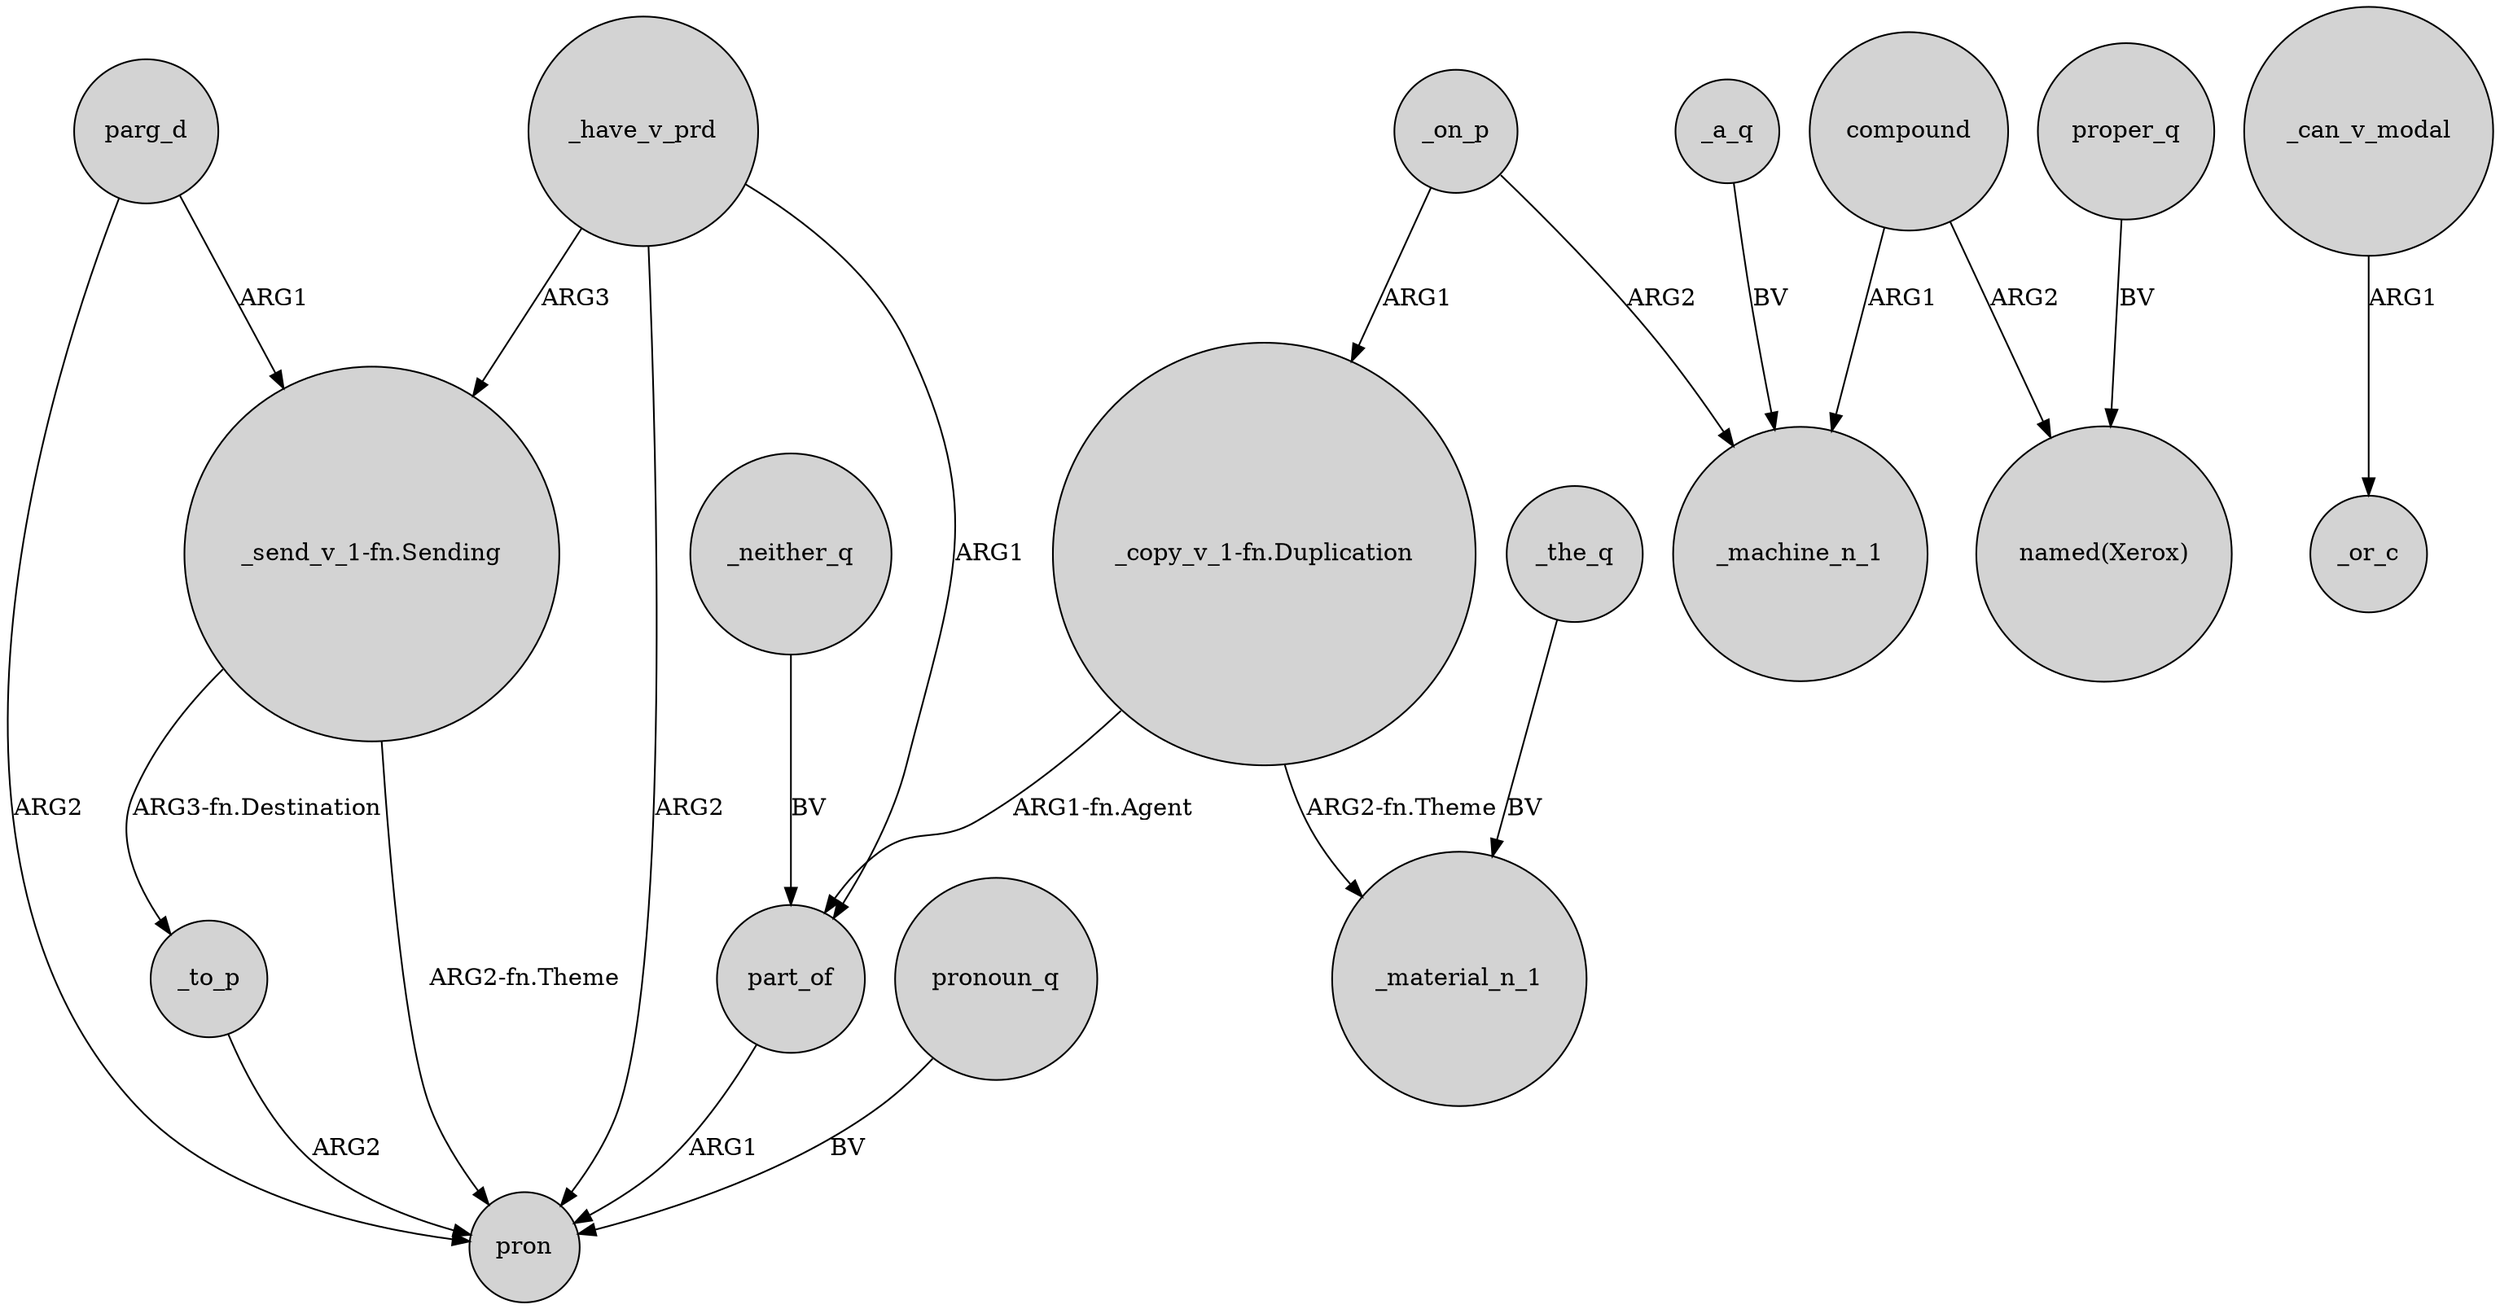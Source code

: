 digraph {
	node [shape=circle style=filled]
	part_of -> pron [label=ARG1]
	_a_q -> _machine_n_1 [label=BV]
	_the_q -> _material_n_1 [label=BV]
	proper_q -> "named(Xerox)" [label=BV]
	_neither_q -> part_of [label=BV]
	_can_v_modal -> _or_c [label=ARG1]
	compound -> _machine_n_1 [label=ARG1]
	parg_d -> pron [label=ARG2]
	pronoun_q -> pron [label=BV]
	"_copy_v_1-fn.Duplication" -> part_of [label="ARG1-fn.Agent"]
	_on_p -> "_copy_v_1-fn.Duplication" [label=ARG1]
	_have_v_prd -> part_of [label=ARG1]
	"_send_v_1-fn.Sending" -> _to_p [label="ARG3-fn.Destination"]
	_have_v_prd -> pron [label=ARG2]
	_on_p -> _machine_n_1 [label=ARG2]
	parg_d -> "_send_v_1-fn.Sending" [label=ARG1]
	compound -> "named(Xerox)" [label=ARG2]
	"_copy_v_1-fn.Duplication" -> _material_n_1 [label="ARG2-fn.Theme"]
	"_send_v_1-fn.Sending" -> pron [label="ARG2-fn.Theme"]
	_to_p -> pron [label=ARG2]
	_have_v_prd -> "_send_v_1-fn.Sending" [label=ARG3]
}
